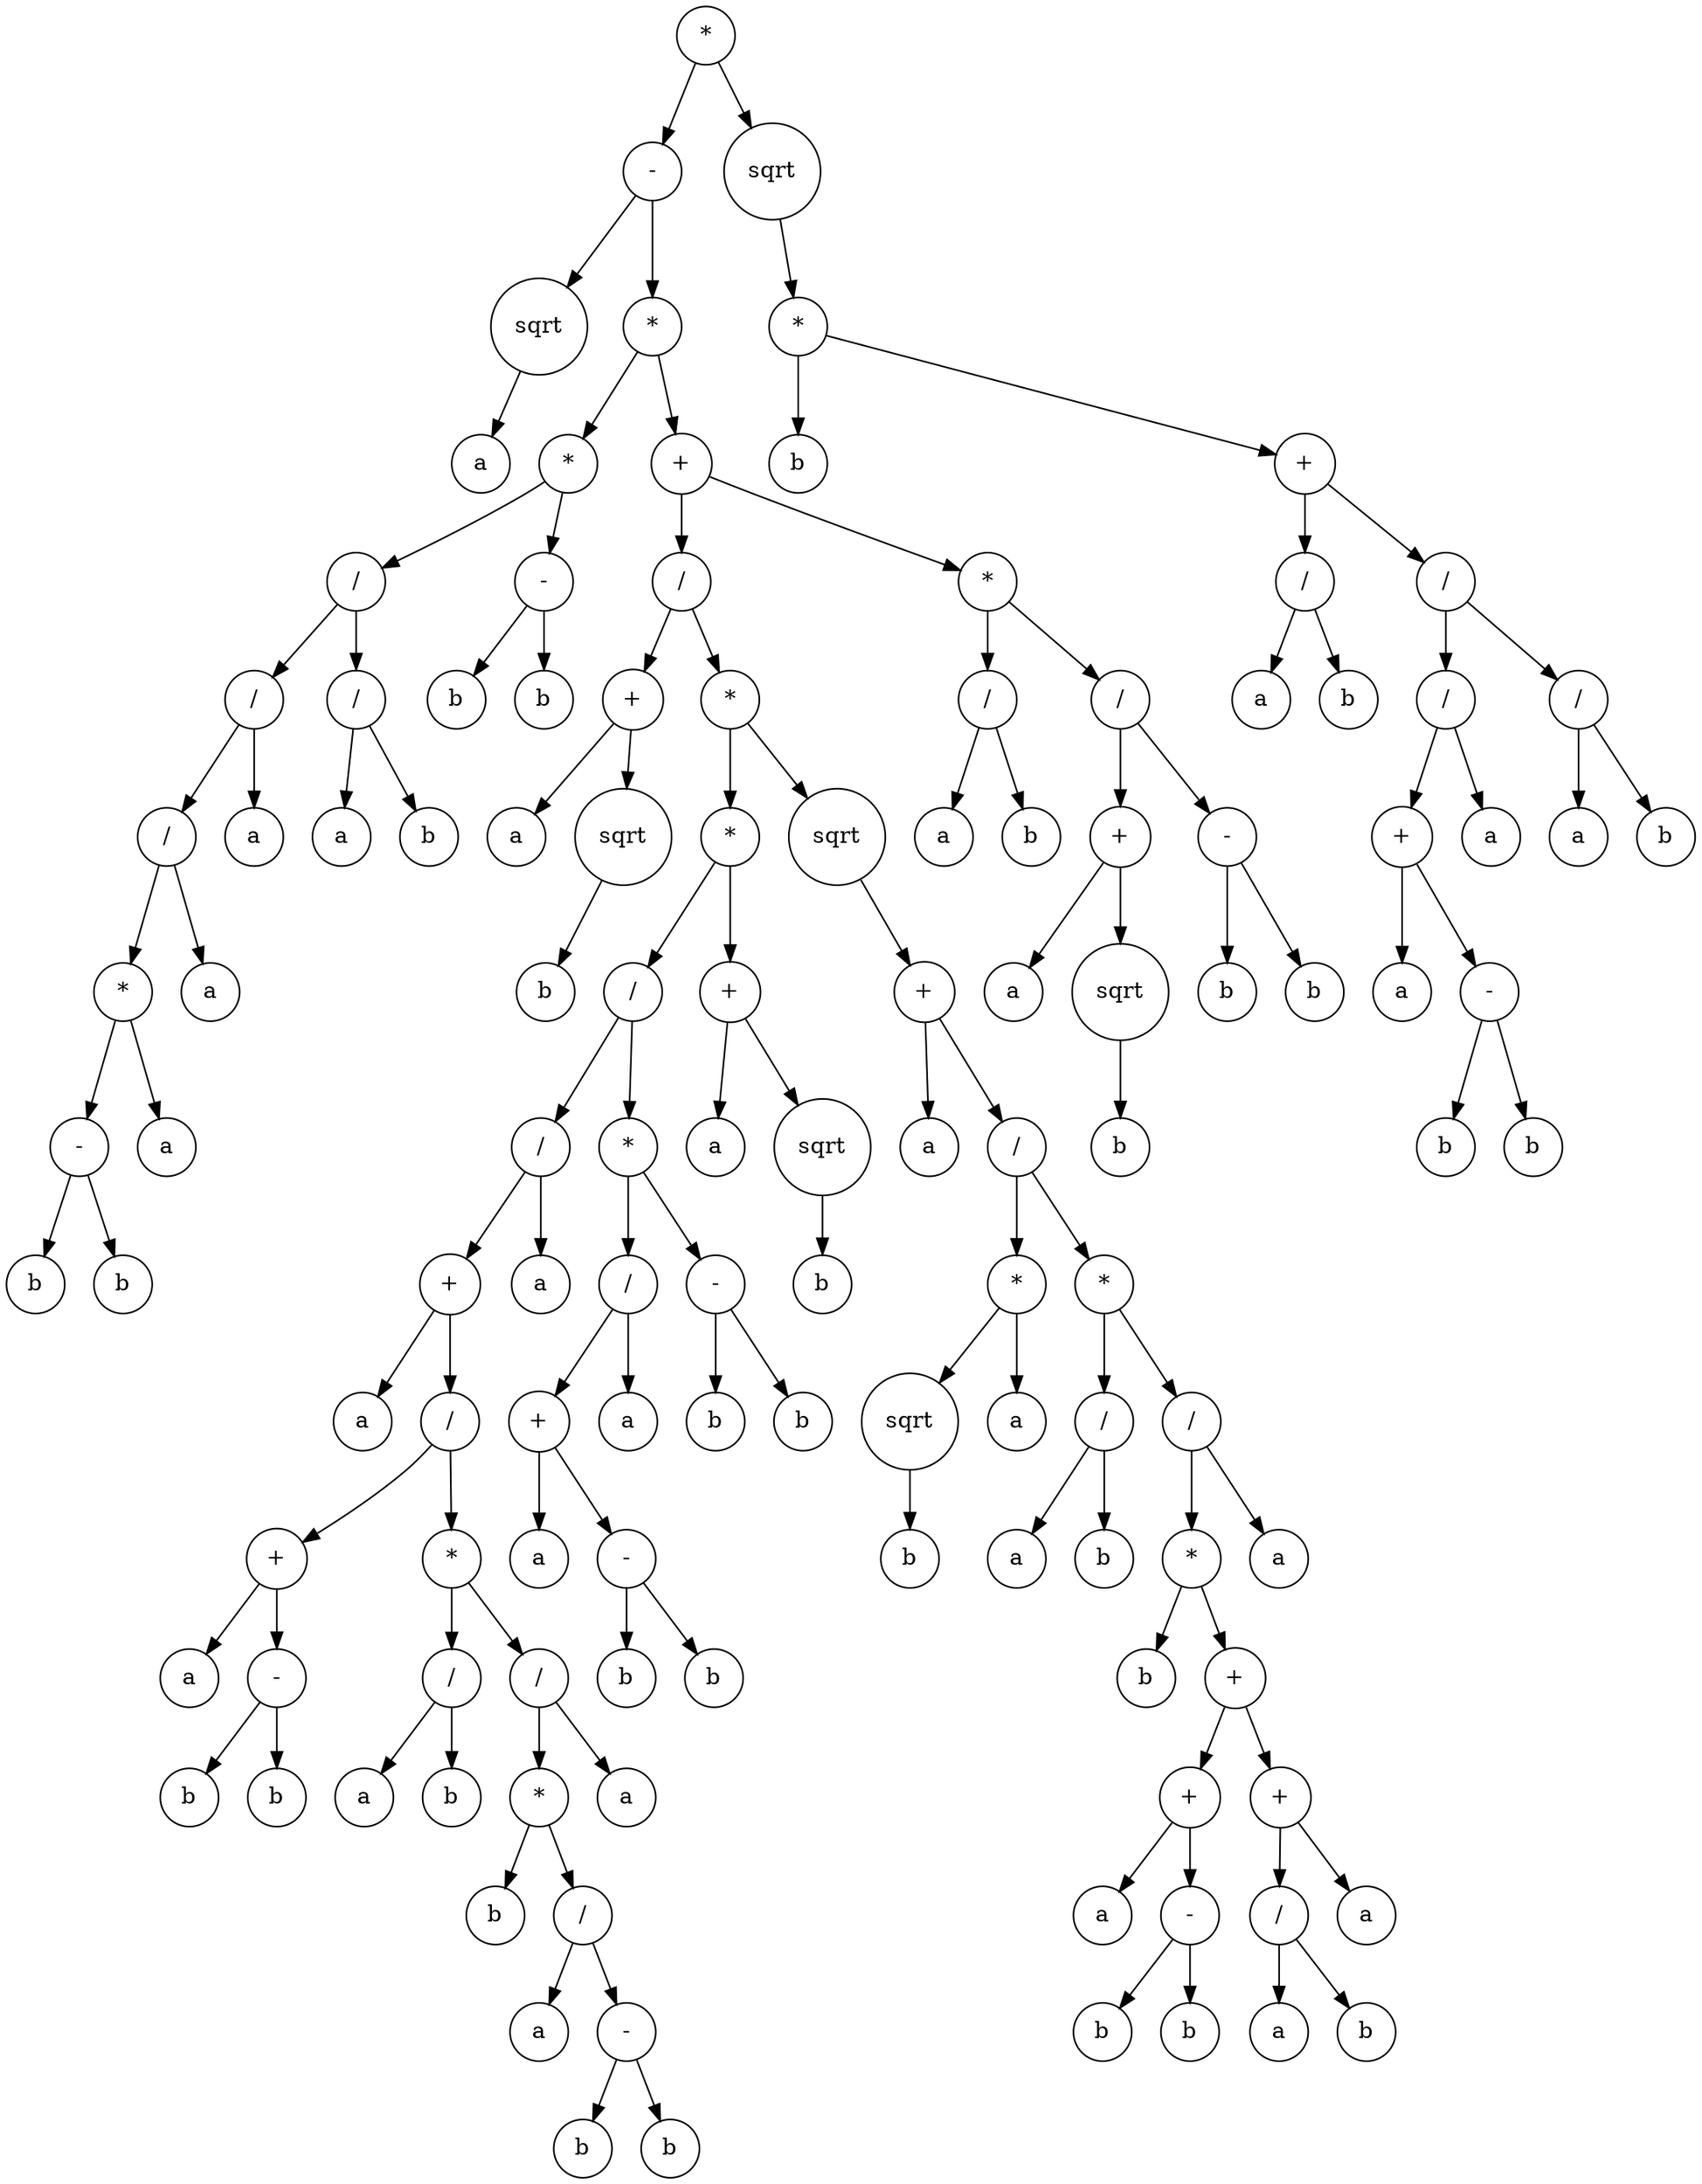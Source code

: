 digraph g {
graph [ordering=out];
node [shape=circle];
n[label = "*"];
n0[label = "-"];
n00[label = "sqrt"];
n000[label = "a"];
n00 -> n000;
n0 -> n00;
n01[label = "*"];
n010[label = "*"];
n0100[label = "/"];
n01000[label = "/"];
n010000[label = "/"];
n0100000[label = "*"];
n01000000[label = "-"];
n010000000[label = "b"];
n01000000 -> n010000000;
n010000001[label = "b"];
n01000000 -> n010000001;
n0100000 -> n01000000;
n01000001[label = "a"];
n0100000 -> n01000001;
n010000 -> n0100000;
n0100001[label = "a"];
n010000 -> n0100001;
n01000 -> n010000;
n010001[label = "a"];
n01000 -> n010001;
n0100 -> n01000;
n01001[label = "/"];
n010010[label = "a"];
n01001 -> n010010;
n010011[label = "b"];
n01001 -> n010011;
n0100 -> n01001;
n010 -> n0100;
n0101[label = "-"];
n01010[label = "b"];
n0101 -> n01010;
n01011[label = "b"];
n0101 -> n01011;
n010 -> n0101;
n01 -> n010;
n011[label = "+"];
n0110[label = "/"];
n01100[label = "+"];
n011000[label = "a"];
n01100 -> n011000;
n011001[label = "sqrt"];
n0110010[label = "b"];
n011001 -> n0110010;
n01100 -> n011001;
n0110 -> n01100;
n01101[label = "*"];
n011010[label = "*"];
n0110100[label = "/"];
n01101000[label = "/"];
n011010000[label = "+"];
n0110100000[label = "a"];
n011010000 -> n0110100000;
n0110100001[label = "/"];
n01101000010[label = "+"];
n011010000100[label = "a"];
n01101000010 -> n011010000100;
n011010000101[label = "-"];
n0110100001010[label = "b"];
n011010000101 -> n0110100001010;
n0110100001011[label = "b"];
n011010000101 -> n0110100001011;
n01101000010 -> n011010000101;
n0110100001 -> n01101000010;
n01101000011[label = "*"];
n011010000110[label = "/"];
n0110100001100[label = "a"];
n011010000110 -> n0110100001100;
n0110100001101[label = "b"];
n011010000110 -> n0110100001101;
n01101000011 -> n011010000110;
n011010000111[label = "/"];
n0110100001110[label = "*"];
n01101000011100[label = "b"];
n0110100001110 -> n01101000011100;
n01101000011101[label = "/"];
n011010000111010[label = "a"];
n01101000011101 -> n011010000111010;
n011010000111011[label = "-"];
n0110100001110110[label = "b"];
n011010000111011 -> n0110100001110110;
n0110100001110111[label = "b"];
n011010000111011 -> n0110100001110111;
n01101000011101 -> n011010000111011;
n0110100001110 -> n01101000011101;
n011010000111 -> n0110100001110;
n0110100001111[label = "a"];
n011010000111 -> n0110100001111;
n01101000011 -> n011010000111;
n0110100001 -> n01101000011;
n011010000 -> n0110100001;
n01101000 -> n011010000;
n011010001[label = "a"];
n01101000 -> n011010001;
n0110100 -> n01101000;
n01101001[label = "*"];
n011010010[label = "/"];
n0110100100[label = "+"];
n01101001000[label = "a"];
n0110100100 -> n01101001000;
n01101001001[label = "-"];
n011010010010[label = "b"];
n01101001001 -> n011010010010;
n011010010011[label = "b"];
n01101001001 -> n011010010011;
n0110100100 -> n01101001001;
n011010010 -> n0110100100;
n0110100101[label = "a"];
n011010010 -> n0110100101;
n01101001 -> n011010010;
n011010011[label = "-"];
n0110100110[label = "b"];
n011010011 -> n0110100110;
n0110100111[label = "b"];
n011010011 -> n0110100111;
n01101001 -> n011010011;
n0110100 -> n01101001;
n011010 -> n0110100;
n0110101[label = "+"];
n01101010[label = "a"];
n0110101 -> n01101010;
n01101011[label = "sqrt"];
n011010110[label = "b"];
n01101011 -> n011010110;
n0110101 -> n01101011;
n011010 -> n0110101;
n01101 -> n011010;
n011011[label = "sqrt"];
n0110110[label = "+"];
n01101100[label = "a"];
n0110110 -> n01101100;
n01101101[label = "/"];
n011011010[label = "*"];
n0110110100[label = "sqrt"];
n01101101000[label = "b"];
n0110110100 -> n01101101000;
n011011010 -> n0110110100;
n0110110101[label = "a"];
n011011010 -> n0110110101;
n01101101 -> n011011010;
n011011011[label = "*"];
n0110110110[label = "/"];
n01101101100[label = "a"];
n0110110110 -> n01101101100;
n01101101101[label = "b"];
n0110110110 -> n01101101101;
n011011011 -> n0110110110;
n0110110111[label = "/"];
n01101101110[label = "*"];
n011011011100[label = "b"];
n01101101110 -> n011011011100;
n011011011101[label = "+"];
n0110110111010[label = "+"];
n01101101110100[label = "a"];
n0110110111010 -> n01101101110100;
n01101101110101[label = "-"];
n011011011101010[label = "b"];
n01101101110101 -> n011011011101010;
n011011011101011[label = "b"];
n01101101110101 -> n011011011101011;
n0110110111010 -> n01101101110101;
n011011011101 -> n0110110111010;
n0110110111011[label = "+"];
n01101101110110[label = "/"];
n011011011101100[label = "a"];
n01101101110110 -> n011011011101100;
n011011011101101[label = "b"];
n01101101110110 -> n011011011101101;
n0110110111011 -> n01101101110110;
n01101101110111[label = "a"];
n0110110111011 -> n01101101110111;
n011011011101 -> n0110110111011;
n01101101110 -> n011011011101;
n0110110111 -> n01101101110;
n01101101111[label = "a"];
n0110110111 -> n01101101111;
n011011011 -> n0110110111;
n01101101 -> n011011011;
n0110110 -> n01101101;
n011011 -> n0110110;
n01101 -> n011011;
n0110 -> n01101;
n011 -> n0110;
n0111[label = "*"];
n01110[label = "/"];
n011100[label = "a"];
n01110 -> n011100;
n011101[label = "b"];
n01110 -> n011101;
n0111 -> n01110;
n01111[label = "/"];
n011110[label = "+"];
n0111100[label = "a"];
n011110 -> n0111100;
n0111101[label = "sqrt"];
n01111010[label = "b"];
n0111101 -> n01111010;
n011110 -> n0111101;
n01111 -> n011110;
n011111[label = "-"];
n0111110[label = "b"];
n011111 -> n0111110;
n0111111[label = "b"];
n011111 -> n0111111;
n01111 -> n011111;
n0111 -> n01111;
n011 -> n0111;
n01 -> n011;
n0 -> n01;
n -> n0;
n1[label = "sqrt"];
n10[label = "*"];
n100[label = "b"];
n10 -> n100;
n101[label = "+"];
n1010[label = "/"];
n10100[label = "a"];
n1010 -> n10100;
n10101[label = "b"];
n1010 -> n10101;
n101 -> n1010;
n1011[label = "/"];
n10110[label = "/"];
n101100[label = "+"];
n1011000[label = "a"];
n101100 -> n1011000;
n1011001[label = "-"];
n10110010[label = "b"];
n1011001 -> n10110010;
n10110011[label = "b"];
n1011001 -> n10110011;
n101100 -> n1011001;
n10110 -> n101100;
n101101[label = "a"];
n10110 -> n101101;
n1011 -> n10110;
n10111[label = "/"];
n101110[label = "a"];
n10111 -> n101110;
n101111[label = "b"];
n10111 -> n101111;
n1011 -> n10111;
n101 -> n1011;
n10 -> n101;
n1 -> n10;
n -> n1;
}
